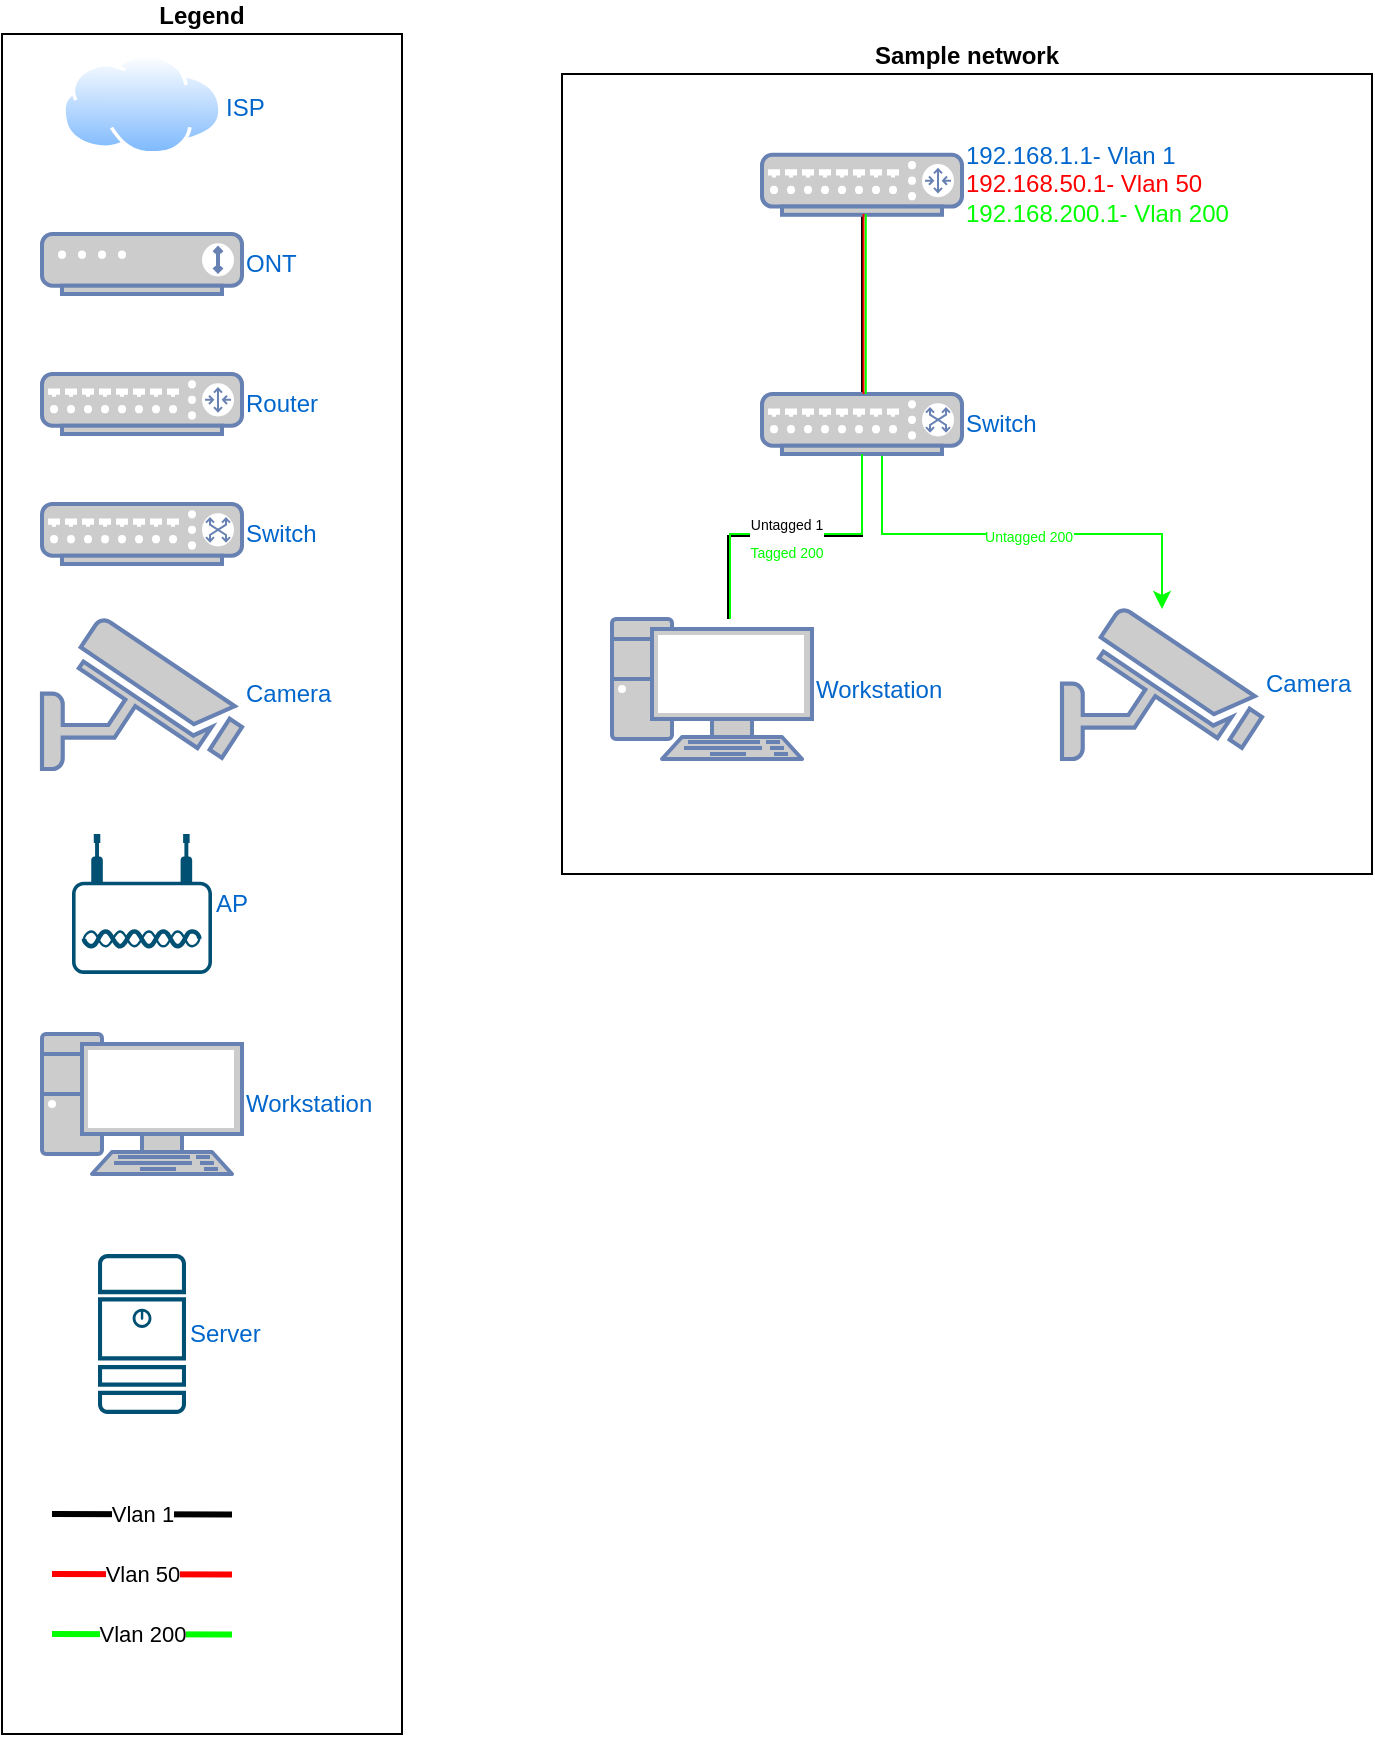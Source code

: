 <mxfile version="21.6.2" type="github">
  <diagram name="Page-1" id="eT0Ean7KH-sbOHMaBbw0">
    <mxGraphModel dx="1912" dy="923" grid="1" gridSize="10" guides="1" tooltips="1" connect="1" arrows="1" fold="1" page="1" pageScale="1" pageWidth="850" pageHeight="1100" math="0" shadow="0">
      <root>
        <mxCell id="0" />
        <mxCell id="1" parent="0" />
        <mxCell id="Kp_vYzGjNW8o70z0-AuJ-58" value="Sample network" style="rounded=0;whiteSpace=wrap;html=1;labelPosition=center;verticalLabelPosition=top;align=center;verticalAlign=bottom;fontStyle=1" parent="1" vertex="1">
          <mxGeometry x="300" y="50" width="405" height="400" as="geometry" />
        </mxCell>
        <mxCell id="Kp_vYzGjNW8o70z0-AuJ-38" value="Legend" style="rounded=0;whiteSpace=wrap;html=1;labelPosition=center;verticalLabelPosition=top;align=center;verticalAlign=bottom;fontStyle=1" parent="1" vertex="1">
          <mxGeometry x="20" y="30" width="200" height="850" as="geometry" />
        </mxCell>
        <mxCell id="Kp_vYzGjNW8o70z0-AuJ-1" value="ISP" style="image;aspect=fixed;perimeter=ellipsePerimeter;html=1;align=left;shadow=0;dashed=0;spacingTop=3;image=img/lib/active_directory/internet_cloud.svg;labelPosition=right;verticalLabelPosition=middle;verticalAlign=middle;fontColor=#0066CC;" parent="1" vertex="1">
          <mxGeometry x="50" y="40" width="80" height="50.4" as="geometry" />
        </mxCell>
        <mxCell id="Kp_vYzGjNW8o70z0-AuJ-2" value="ONT" style="fontColor=#0066CC;verticalAlign=middle;verticalLabelPosition=middle;labelPosition=right;align=left;html=1;outlineConnect=0;fillColor=#CCCCCC;strokeColor=#6881B3;gradientColor=none;gradientDirection=north;strokeWidth=2;shape=mxgraph.networks.modem;" parent="1" vertex="1">
          <mxGeometry x="40" y="130" width="100" height="30" as="geometry" />
        </mxCell>
        <mxCell id="Kp_vYzGjNW8o70z0-AuJ-3" value="Router" style="fontColor=#0066CC;verticalAlign=middle;verticalLabelPosition=middle;labelPosition=right;align=left;html=1;outlineConnect=0;fillColor=#CCCCCC;strokeColor=#6881B3;gradientColor=none;gradientDirection=north;strokeWidth=2;shape=mxgraph.networks.router;" parent="1" vertex="1">
          <mxGeometry x="40" y="200" width="100" height="30" as="geometry" />
        </mxCell>
        <mxCell id="Kp_vYzGjNW8o70z0-AuJ-4" value="Switch" style="fontColor=#0066CC;verticalAlign=middle;verticalLabelPosition=middle;labelPosition=right;align=left;html=1;outlineConnect=0;fillColor=#CCCCCC;strokeColor=#6881B3;gradientColor=none;gradientDirection=north;strokeWidth=2;shape=mxgraph.networks.switch;" parent="1" vertex="1">
          <mxGeometry x="40" y="265" width="100" height="30" as="geometry" />
        </mxCell>
        <mxCell id="Kp_vYzGjNW8o70z0-AuJ-8" value="Workstation" style="fontColor=#0066CC;verticalAlign=middle;verticalLabelPosition=middle;labelPosition=right;align=left;html=1;outlineConnect=0;fillColor=#CCCCCC;strokeColor=#6881B3;gradientColor=none;gradientDirection=north;strokeWidth=2;shape=mxgraph.networks.pc;" parent="1" vertex="1">
          <mxGeometry x="40" y="530" width="100" height="70" as="geometry" />
        </mxCell>
        <mxCell id="Kp_vYzGjNW8o70z0-AuJ-11" value="Camera" style="fontColor=#0066CC;verticalAlign=middle;verticalLabelPosition=middle;labelPosition=right;align=left;html=1;outlineConnect=0;fillColor=#CCCCCC;strokeColor=#6881B3;gradientColor=none;gradientDirection=north;strokeWidth=2;shape=mxgraph.networks.security_camera;" parent="1" vertex="1">
          <mxGeometry x="550" y="317.5" width="100" height="75" as="geometry" />
        </mxCell>
        <mxCell id="Kp_vYzGjNW8o70z0-AuJ-16" value="Server" style="sketch=0;points=[[0.015,0.015,0],[0.985,0.015,0],[0.985,0.985,0],[0.015,0.985,0],[0.25,0,0],[0.5,0,0],[0.75,0,0],[1,0.25,0],[1,0.5,0],[1,0.75,0],[0.75,1,0],[0.5,1,0],[0.25,1,0],[0,0.75,0],[0,0.5,0],[0,0.25,0]];verticalLabelPosition=middle;html=1;verticalAlign=middle;aspect=fixed;align=left;pointerEvents=1;shape=mxgraph.cisco19.server;fillColor=#005073;strokeColor=none;labelPosition=right;fontColor=#0066CC;" parent="1" vertex="1">
          <mxGeometry x="68" y="640" width="44" height="80" as="geometry" />
        </mxCell>
        <mxCell id="Kp_vYzGjNW8o70z0-AuJ-18" value="AP" style="points=[[0.03,0.36,0],[0.18,0,0],[0.5,0.34,0],[0.82,0,0],[0.97,0.36,0],[1,0.67,0],[0.975,0.975,0],[0.5,1,0],[0.025,0.975,0],[0,0.67,0]];verticalLabelPosition=middle;sketch=0;html=1;verticalAlign=middle;aspect=fixed;align=left;pointerEvents=1;shape=mxgraph.cisco19.wireless_access_point;fillColor=#005073;strokeColor=none;labelPosition=right;fontColor=#0066CC;" parent="1" vertex="1">
          <mxGeometry x="55" y="430" width="70" height="70" as="geometry" />
        </mxCell>
        <mxCell id="Kp_vYzGjNW8o70z0-AuJ-40" value="Vlan 1" style="endArrow=none;html=1;rounded=0;strokeWidth=3;" parent="1" edge="1">
          <mxGeometry width="50" height="50" relative="1" as="geometry">
            <mxPoint x="45" y="770" as="sourcePoint" />
            <mxPoint x="135.0" y="770.286" as="targetPoint" />
          </mxGeometry>
        </mxCell>
        <mxCell id="Kp_vYzGjNW8o70z0-AuJ-41" value="Vlan 50" style="endArrow=none;html=1;rounded=0;strokeWidth=3;strokeColor=#FF0000;" parent="1" edge="1">
          <mxGeometry width="50" height="50" relative="1" as="geometry">
            <mxPoint x="45" y="800" as="sourcePoint" />
            <mxPoint x="135.0" y="800.286" as="targetPoint" />
          </mxGeometry>
        </mxCell>
        <mxCell id="Kp_vYzGjNW8o70z0-AuJ-42" value="Vlan 200" style="endArrow=none;html=1;rounded=0;strokeWidth=3;strokeColor=#00FF00;" parent="1" edge="1">
          <mxGeometry width="50" height="50" relative="1" as="geometry">
            <mxPoint x="45" y="830" as="sourcePoint" />
            <mxPoint x="135.0" y="830.286" as="targetPoint" />
          </mxGeometry>
        </mxCell>
        <mxCell id="Kp_vYzGjNW8o70z0-AuJ-49" style="edgeStyle=orthogonalEdgeStyle;rounded=0;orthogonalLoop=1;jettySize=auto;html=1;entryX=0.5;entryY=0;entryDx=0;entryDy=0;entryPerimeter=0;endArrow=none;endFill=0;" parent="1" source="Kp_vYzGjNW8o70z0-AuJ-44" target="Kp_vYzGjNW8o70z0-AuJ-45" edge="1">
          <mxGeometry relative="1" as="geometry" />
        </mxCell>
        <mxCell id="Kp_vYzGjNW8o70z0-AuJ-44" value="192.168.1.1- Vlan 1&lt;br&gt;&lt;font color=&quot;#ff0000&quot;&gt;192.168.50.1- Vlan 50&lt;/font&gt;&lt;br&gt;&lt;font color=&quot;#00ff00&quot;&gt;192.168.200.1- Vlan 200&lt;/font&gt;" style="fontColor=#0066CC;verticalAlign=middle;verticalLabelPosition=middle;labelPosition=right;align=left;html=1;outlineConnect=0;fillColor=#CCCCCC;strokeColor=#6881B3;gradientColor=none;gradientDirection=north;strokeWidth=2;shape=mxgraph.networks.router;" parent="1" vertex="1">
          <mxGeometry x="400" y="90.4" width="100" height="30" as="geometry" />
        </mxCell>
        <mxCell id="Kp_vYzGjNW8o70z0-AuJ-52" style="edgeStyle=orthogonalEdgeStyle;rounded=0;orthogonalLoop=1;jettySize=auto;html=1;endArrow=none;endFill=0;" parent="1" edge="1">
          <mxGeometry relative="1" as="geometry">
            <mxPoint x="443" y="240" as="sourcePoint" />
            <mxPoint x="383" y="322.5" as="targetPoint" />
            <Array as="points">
              <mxPoint x="450" y="240" />
              <mxPoint x="450" y="281" />
              <mxPoint x="383" y="281" />
            </Array>
          </mxGeometry>
        </mxCell>
        <mxCell id="Kp_vYzGjNW8o70z0-AuJ-54" style="edgeStyle=orthogonalEdgeStyle;rounded=0;orthogonalLoop=1;jettySize=auto;html=1;strokeColor=#00FF00;" parent="1" source="Kp_vYzGjNW8o70z0-AuJ-45" target="Kp_vYzGjNW8o70z0-AuJ-11" edge="1">
          <mxGeometry relative="1" as="geometry">
            <Array as="points">
              <mxPoint x="460" y="280" />
              <mxPoint x="600" y="280" />
            </Array>
          </mxGeometry>
        </mxCell>
        <mxCell id="Kp_vYzGjNW8o70z0-AuJ-57" value="&lt;font color=&quot;#00ff00&quot; style=&quot;font-size: 7px;&quot;&gt;Untagged 200&lt;/font&gt;" style="edgeLabel;html=1;align=center;verticalAlign=middle;resizable=0;points=[];" parent="Kp_vYzGjNW8o70z0-AuJ-54" vertex="1" connectable="0">
          <mxGeometry x="0.039" relative="1" as="geometry">
            <mxPoint as="offset" />
          </mxGeometry>
        </mxCell>
        <mxCell id="Kp_vYzGjNW8o70z0-AuJ-45" value="Switch" style="fontColor=#0066CC;verticalAlign=middle;verticalLabelPosition=middle;labelPosition=right;align=left;html=1;outlineConnect=0;fillColor=#CCCCCC;strokeColor=#6881B3;gradientColor=none;gradientDirection=north;strokeWidth=2;shape=mxgraph.networks.switch;" parent="1" vertex="1">
          <mxGeometry x="400" y="210" width="100" height="30" as="geometry" />
        </mxCell>
        <mxCell id="Kp_vYzGjNW8o70z0-AuJ-47" value="Workstation" style="fontColor=#0066CC;verticalAlign=middle;verticalLabelPosition=middle;labelPosition=right;align=left;html=1;outlineConnect=0;fillColor=#CCCCCC;strokeColor=#6881B3;gradientColor=none;gradientDirection=north;strokeWidth=2;shape=mxgraph.networks.pc;" parent="1" vertex="1">
          <mxGeometry x="325" y="322.5" width="100" height="70" as="geometry" />
        </mxCell>
        <mxCell id="Kp_vYzGjNW8o70z0-AuJ-48" value="Camera" style="fontColor=#0066CC;verticalAlign=middle;verticalLabelPosition=middle;labelPosition=right;align=left;html=1;outlineConnect=0;fillColor=#CCCCCC;strokeColor=#6881B3;gradientColor=none;gradientDirection=north;strokeWidth=2;shape=mxgraph.networks.security_camera;" parent="1" vertex="1">
          <mxGeometry x="40" y="322.5" width="100" height="75" as="geometry" />
        </mxCell>
        <mxCell id="Kp_vYzGjNW8o70z0-AuJ-50" style="edgeStyle=orthogonalEdgeStyle;rounded=0;orthogonalLoop=1;jettySize=auto;html=1;entryX=0.5;entryY=0;entryDx=0;entryDy=0;entryPerimeter=0;endArrow=none;endFill=0;strokeColor=#FF0000;" parent="1" edge="1">
          <mxGeometry relative="1" as="geometry">
            <mxPoint x="450.77" y="120" as="sourcePoint" />
            <mxPoint x="450.77" y="210" as="targetPoint" />
          </mxGeometry>
        </mxCell>
        <mxCell id="Kp_vYzGjNW8o70z0-AuJ-51" style="edgeStyle=orthogonalEdgeStyle;rounded=0;orthogonalLoop=1;jettySize=auto;html=1;entryX=0.5;entryY=0;entryDx=0;entryDy=0;entryPerimeter=0;endArrow=none;endFill=0;strokeColor=#00FF00;" parent="1" edge="1">
          <mxGeometry relative="1" as="geometry">
            <mxPoint x="451.9" y="120" as="sourcePoint" />
            <mxPoint x="451.9" y="210" as="targetPoint" />
          </mxGeometry>
        </mxCell>
        <mxCell id="Kp_vYzGjNW8o70z0-AuJ-53" style="edgeStyle=orthogonalEdgeStyle;rounded=0;orthogonalLoop=1;jettySize=auto;html=1;endArrow=none;endFill=0;strokeColor=#00FF00;" parent="1" source="Kp_vYzGjNW8o70z0-AuJ-45" target="Kp_vYzGjNW8o70z0-AuJ-47" edge="1">
          <mxGeometry relative="1" as="geometry">
            <mxPoint x="449.027" y="240" as="sourcePoint" />
            <mxPoint x="384" y="320" as="targetPoint" />
            <Array as="points">
              <mxPoint x="450" y="280" />
              <mxPoint x="384" y="280" />
            </Array>
          </mxGeometry>
        </mxCell>
        <mxCell id="Kp_vYzGjNW8o70z0-AuJ-56" value="&lt;span style=&quot;font-size: 7px;&quot;&gt;Untagged 1&lt;br&gt;&lt;font color=&quot;#00ff00&quot;&gt;Tagged 200&lt;/font&gt;&lt;br&gt;&lt;/span&gt;" style="edgeLabel;html=1;align=center;verticalAlign=middle;resizable=0;points=[];" parent="Kp_vYzGjNW8o70z0-AuJ-53" vertex="1" connectable="0">
          <mxGeometry x="0.049" y="1" relative="1" as="geometry">
            <mxPoint as="offset" />
          </mxGeometry>
        </mxCell>
      </root>
    </mxGraphModel>
  </diagram>
</mxfile>
